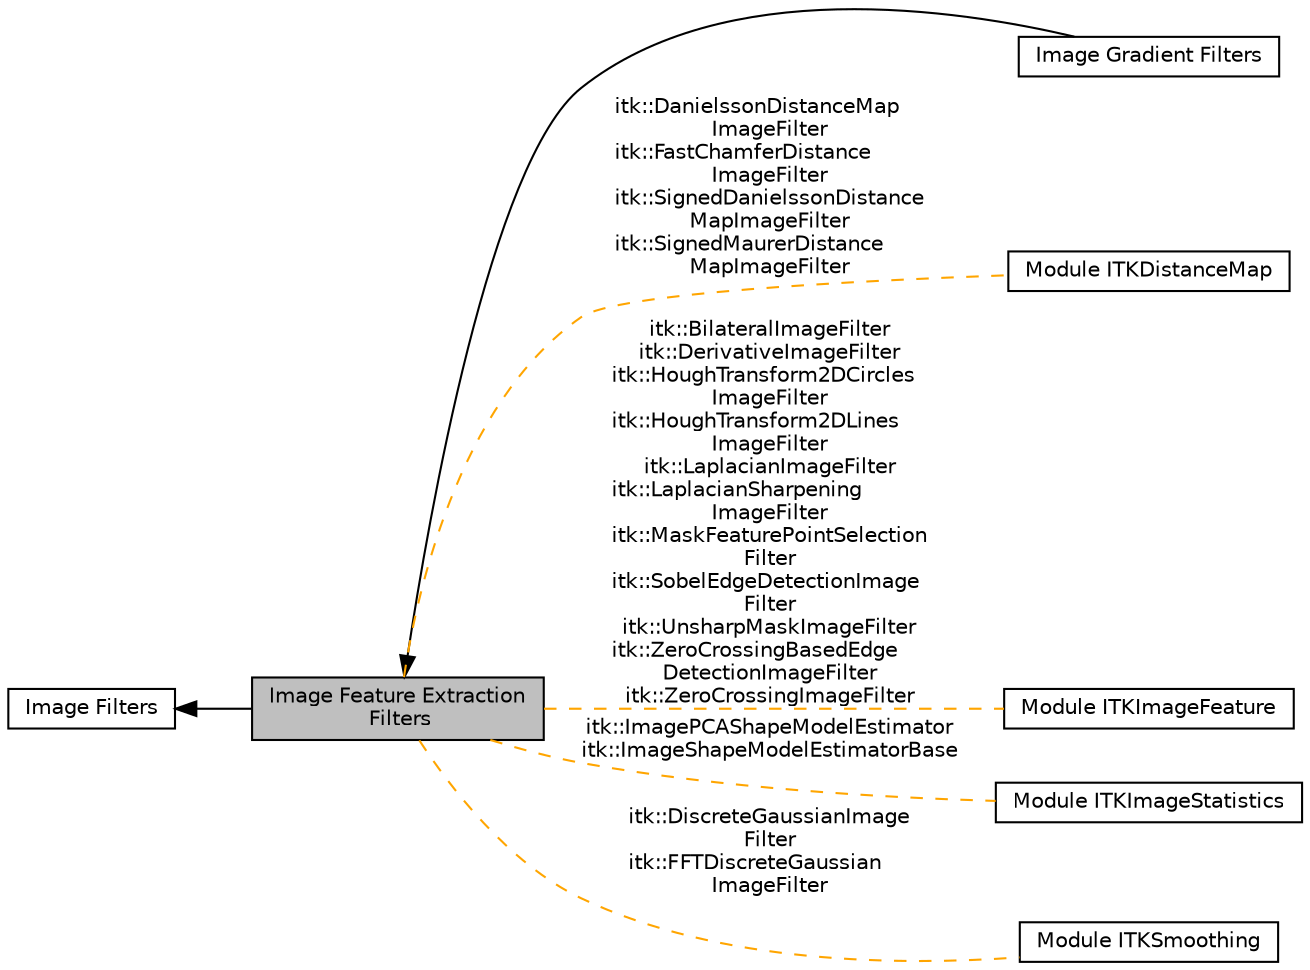 digraph "Image Feature Extraction Filters"
{
  edge [fontname="Helvetica",fontsize="10",labelfontname="Helvetica",labelfontsize="10"];
  node [fontname="Helvetica",fontsize="10",shape=box];
  rankdir=LR;
  Node3 [label="Image Gradient Filters",height=0.2,width=0.4,color="black", fillcolor="white", style="filled",URL="$group__GradientFilters.html",tooltip=" "];
  Node5 [label="Module ITKDistanceMap",height=0.2,width=0.4,color="black", fillcolor="white", style="filled",URL="$group__ITKDistanceMap.html",tooltip=" "];
  Node4 [label="Module ITKImageFeature",height=0.2,width=0.4,color="black", fillcolor="white", style="filled",URL="$group__ITKImageFeature.html",tooltip=" "];
  Node7 [label="Module ITKImageStatistics",height=0.2,width=0.4,color="black", fillcolor="white", style="filled",URL="$group__ITKImageStatistics.html",tooltip=" "];
  Node6 [label="Module ITKSmoothing",height=0.2,width=0.4,color="black", fillcolor="white", style="filled",URL="$group__ITKSmoothing.html",tooltip=" "];
  Node1 [label="Image Feature Extraction\l Filters",height=0.2,width=0.4,color="black", fillcolor="grey75", style="filled", fontcolor="black",tooltip=" "];
  Node2 [label="Image Filters",height=0.2,width=0.4,color="black", fillcolor="white", style="filled",URL="$group__ImageFilters.html",tooltip=" "];
  Node2->Node1 [shape=plaintext, dir="back", style="solid"];
  Node1->Node3 [shape=plaintext, dir="back", style="solid"];
  Node1->Node4 [shape=plaintext, label="itk::BilateralImageFilter\nitk::DerivativeImageFilter\nitk::HoughTransform2DCircles\lImageFilter\nitk::HoughTransform2DLines\lImageFilter\nitk::LaplacianImageFilter\nitk::LaplacianSharpening\lImageFilter\nitk::MaskFeaturePointSelection\lFilter\nitk::SobelEdgeDetectionImage\lFilter\nitk::UnsharpMaskImageFilter\nitk::ZeroCrossingBasedEdge\lDetectionImageFilter\nitk::ZeroCrossingImageFilter", color="orange", dir="none", style="dashed"];
  Node1->Node5 [shape=plaintext, label="itk::DanielssonDistanceMap\lImageFilter\nitk::FastChamferDistance\lImageFilter\nitk::SignedDanielssonDistance\lMapImageFilter\nitk::SignedMaurerDistance\lMapImageFilter", color="orange", dir="none", style="dashed"];
  Node1->Node6 [shape=plaintext, label="itk::DiscreteGaussianImage\lFilter\nitk::FFTDiscreteGaussian\lImageFilter", color="orange", dir="none", style="dashed"];
  Node1->Node7 [shape=plaintext, label="itk::ImagePCAShapeModelEstimator\nitk::ImageShapeModelEstimatorBase", color="orange", dir="none", style="dashed"];
}
